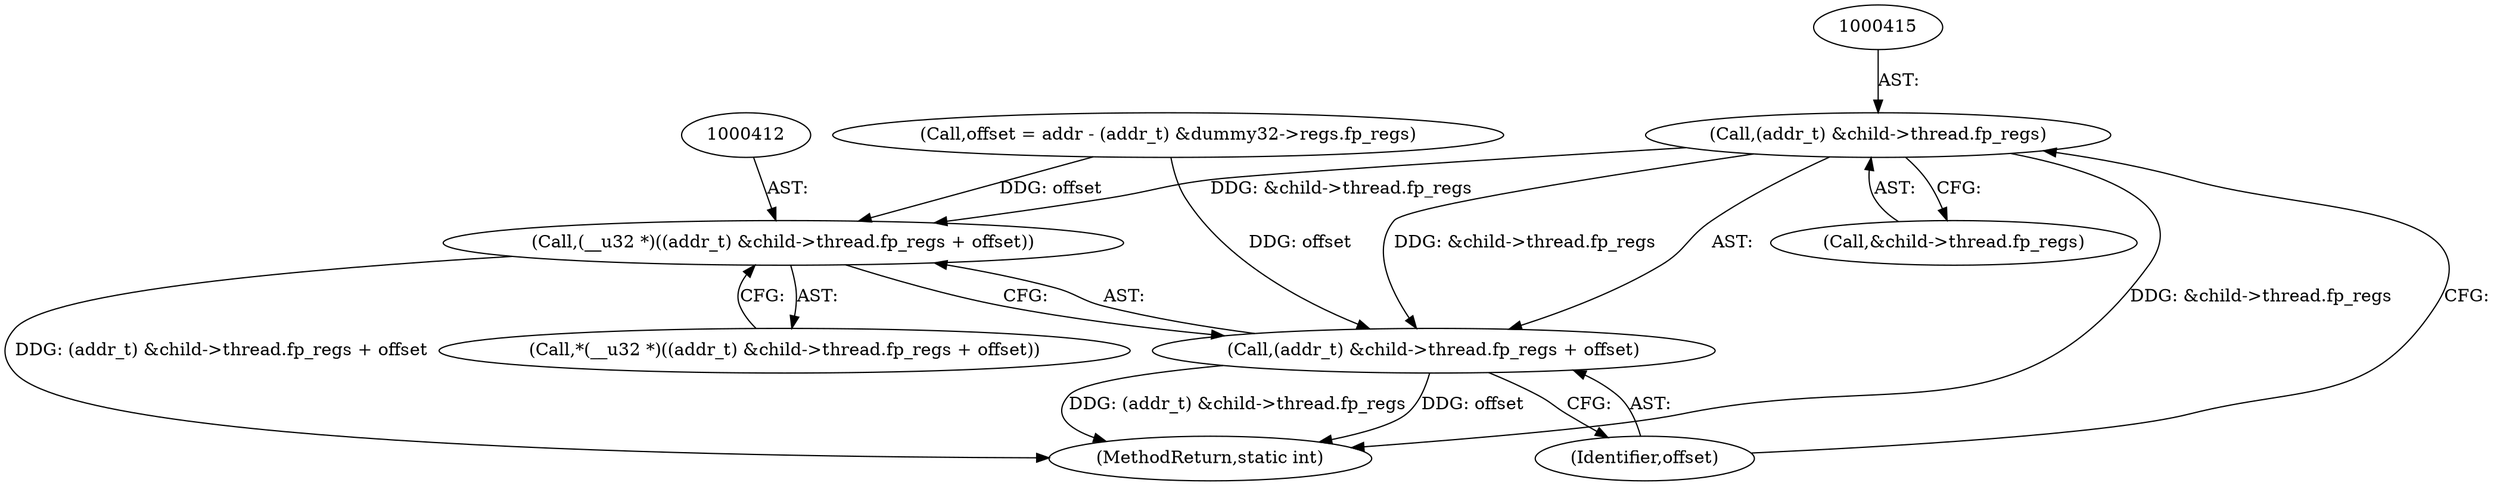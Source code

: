 digraph "0_linux_dab6cf55f81a6e16b8147aed9a843e1691dcd318_0@pointer" {
"1000414" [label="(Call,(addr_t) &child->thread.fp_regs)"];
"1000411" [label="(Call,(__u32 *)((addr_t) &child->thread.fp_regs + offset))"];
"1000413" [label="(Call,(addr_t) &child->thread.fp_regs + offset)"];
"1000422" [label="(Identifier,offset)"];
"1000410" [label="(Call,*(__u32 *)((addr_t) &child->thread.fp_regs + offset))"];
"1000413" [label="(Call,(addr_t) &child->thread.fp_regs + offset)"];
"1000397" [label="(Call,offset = addr - (addr_t) &dummy32->regs.fp_regs)"];
"1000414" [label="(Call,(addr_t) &child->thread.fp_regs)"];
"1000416" [label="(Call,&child->thread.fp_regs)"];
"1000455" [label="(MethodReturn,static int)"];
"1000411" [label="(Call,(__u32 *)((addr_t) &child->thread.fp_regs + offset))"];
"1000414" -> "1000413"  [label="AST: "];
"1000414" -> "1000416"  [label="CFG: "];
"1000415" -> "1000414"  [label="AST: "];
"1000416" -> "1000414"  [label="AST: "];
"1000422" -> "1000414"  [label="CFG: "];
"1000414" -> "1000455"  [label="DDG: &child->thread.fp_regs"];
"1000414" -> "1000411"  [label="DDG: &child->thread.fp_regs"];
"1000414" -> "1000413"  [label="DDG: &child->thread.fp_regs"];
"1000411" -> "1000410"  [label="AST: "];
"1000411" -> "1000413"  [label="CFG: "];
"1000412" -> "1000411"  [label="AST: "];
"1000413" -> "1000411"  [label="AST: "];
"1000410" -> "1000411"  [label="CFG: "];
"1000411" -> "1000455"  [label="DDG: (addr_t) &child->thread.fp_regs + offset"];
"1000397" -> "1000411"  [label="DDG: offset"];
"1000413" -> "1000422"  [label="CFG: "];
"1000422" -> "1000413"  [label="AST: "];
"1000413" -> "1000455"  [label="DDG: (addr_t) &child->thread.fp_regs"];
"1000413" -> "1000455"  [label="DDG: offset"];
"1000397" -> "1000413"  [label="DDG: offset"];
}
